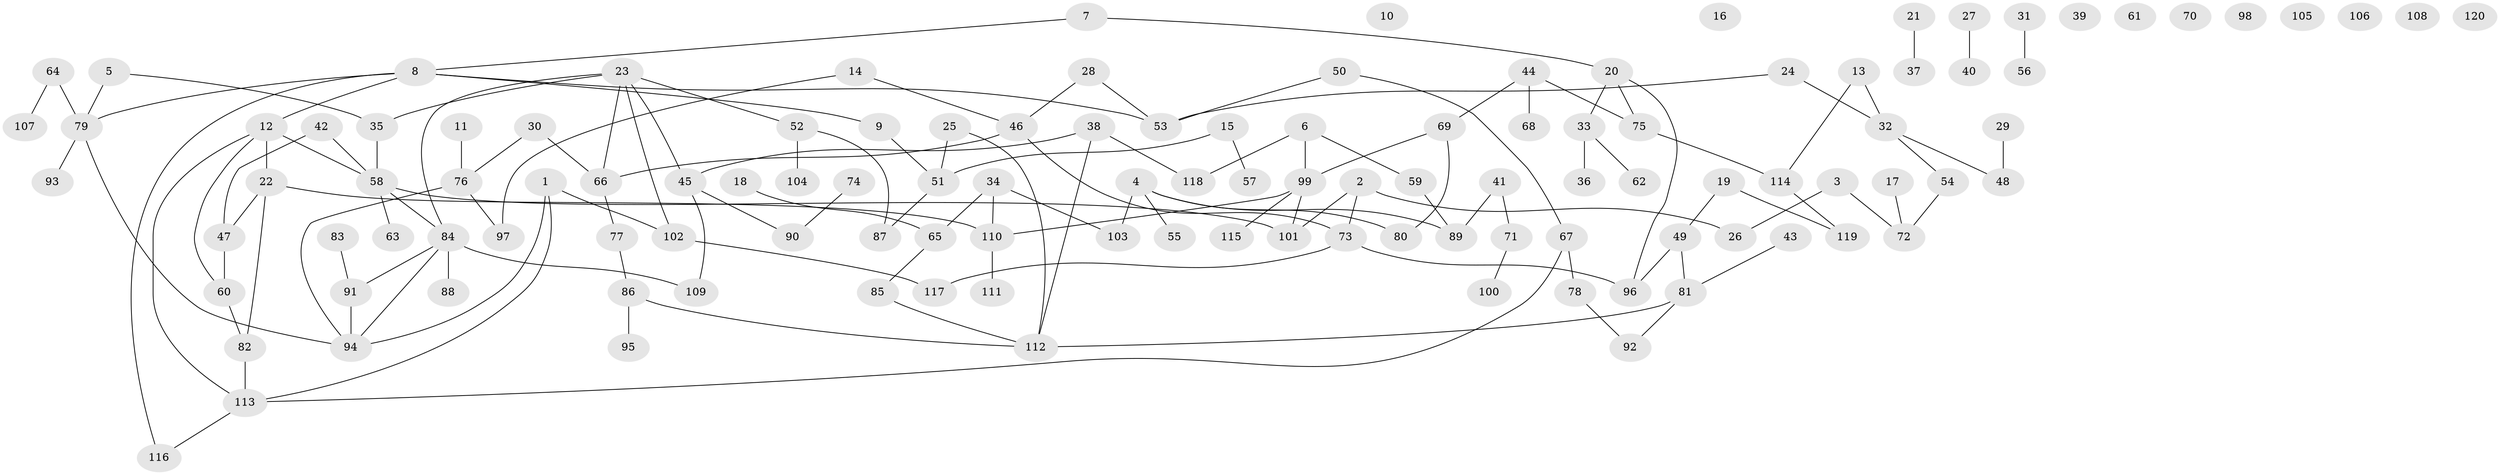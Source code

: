 // Generated by graph-tools (version 1.1) at 2025/39/03/09/25 04:39:31]
// undirected, 120 vertices, 139 edges
graph export_dot {
graph [start="1"]
  node [color=gray90,style=filled];
  1;
  2;
  3;
  4;
  5;
  6;
  7;
  8;
  9;
  10;
  11;
  12;
  13;
  14;
  15;
  16;
  17;
  18;
  19;
  20;
  21;
  22;
  23;
  24;
  25;
  26;
  27;
  28;
  29;
  30;
  31;
  32;
  33;
  34;
  35;
  36;
  37;
  38;
  39;
  40;
  41;
  42;
  43;
  44;
  45;
  46;
  47;
  48;
  49;
  50;
  51;
  52;
  53;
  54;
  55;
  56;
  57;
  58;
  59;
  60;
  61;
  62;
  63;
  64;
  65;
  66;
  67;
  68;
  69;
  70;
  71;
  72;
  73;
  74;
  75;
  76;
  77;
  78;
  79;
  80;
  81;
  82;
  83;
  84;
  85;
  86;
  87;
  88;
  89;
  90;
  91;
  92;
  93;
  94;
  95;
  96;
  97;
  98;
  99;
  100;
  101;
  102;
  103;
  104;
  105;
  106;
  107;
  108;
  109;
  110;
  111;
  112;
  113;
  114;
  115;
  116;
  117;
  118;
  119;
  120;
  1 -- 94;
  1 -- 102;
  1 -- 113;
  2 -- 26;
  2 -- 73;
  2 -- 101;
  3 -- 26;
  3 -- 72;
  4 -- 55;
  4 -- 80;
  4 -- 89;
  4 -- 103;
  5 -- 35;
  5 -- 79;
  6 -- 59;
  6 -- 99;
  6 -- 118;
  7 -- 8;
  7 -- 20;
  8 -- 9;
  8 -- 12;
  8 -- 53;
  8 -- 79;
  8 -- 116;
  9 -- 51;
  11 -- 76;
  12 -- 22;
  12 -- 58;
  12 -- 60;
  12 -- 113;
  13 -- 32;
  13 -- 114;
  14 -- 46;
  14 -- 97;
  15 -- 51;
  15 -- 57;
  17 -- 72;
  18 -- 65;
  19 -- 49;
  19 -- 119;
  20 -- 33;
  20 -- 75;
  20 -- 96;
  21 -- 37;
  22 -- 47;
  22 -- 82;
  22 -- 110;
  23 -- 35;
  23 -- 45;
  23 -- 52;
  23 -- 66;
  23 -- 84;
  23 -- 102;
  24 -- 32;
  24 -- 53;
  25 -- 51;
  25 -- 112;
  27 -- 40;
  28 -- 46;
  28 -- 53;
  29 -- 48;
  30 -- 66;
  30 -- 76;
  31 -- 56;
  32 -- 48;
  32 -- 54;
  33 -- 36;
  33 -- 62;
  34 -- 65;
  34 -- 103;
  34 -- 110;
  35 -- 58;
  38 -- 45;
  38 -- 112;
  38 -- 118;
  41 -- 71;
  41 -- 89;
  42 -- 47;
  42 -- 58;
  43 -- 81;
  44 -- 68;
  44 -- 69;
  44 -- 75;
  45 -- 90;
  45 -- 109;
  46 -- 66;
  46 -- 73;
  47 -- 60;
  49 -- 81;
  49 -- 96;
  50 -- 53;
  50 -- 67;
  51 -- 87;
  52 -- 87;
  52 -- 104;
  54 -- 72;
  58 -- 63;
  58 -- 84;
  58 -- 101;
  59 -- 89;
  60 -- 82;
  64 -- 79;
  64 -- 107;
  65 -- 85;
  66 -- 77;
  67 -- 78;
  67 -- 113;
  69 -- 80;
  69 -- 99;
  71 -- 100;
  73 -- 96;
  73 -- 117;
  74 -- 90;
  75 -- 114;
  76 -- 94;
  76 -- 97;
  77 -- 86;
  78 -- 92;
  79 -- 93;
  79 -- 94;
  81 -- 92;
  81 -- 112;
  82 -- 113;
  83 -- 91;
  84 -- 88;
  84 -- 91;
  84 -- 94;
  84 -- 109;
  85 -- 112;
  86 -- 95;
  86 -- 112;
  91 -- 94;
  99 -- 101;
  99 -- 110;
  99 -- 115;
  102 -- 117;
  110 -- 111;
  113 -- 116;
  114 -- 119;
}

